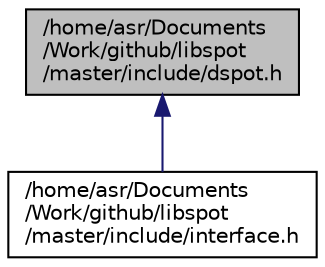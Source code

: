 digraph "/home/asr/Documents/Work/github/libspot/master/include/dspot.h"
{
  edge [fontname="Helvetica",fontsize="10",labelfontname="Helvetica",labelfontsize="10"];
  node [fontname="Helvetica",fontsize="10",shape=record];
  Node15 [label="/home/asr/Documents\l/Work/github/libspot\l/master/include/dspot.h",height=0.2,width=0.4,color="black", fillcolor="grey75", style="filled", fontcolor="black"];
  Node15 -> Node16 [dir="back",color="midnightblue",fontsize="10",style="solid",fontname="Helvetica"];
  Node16 [label="/home/asr/Documents\l/Work/github/libspot\l/master/include/interface.h",height=0.2,width=0.4,color="black", fillcolor="white", style="filled",URL="$interface_8h.html",tooltip="C interface header (for python notably) "];
}
